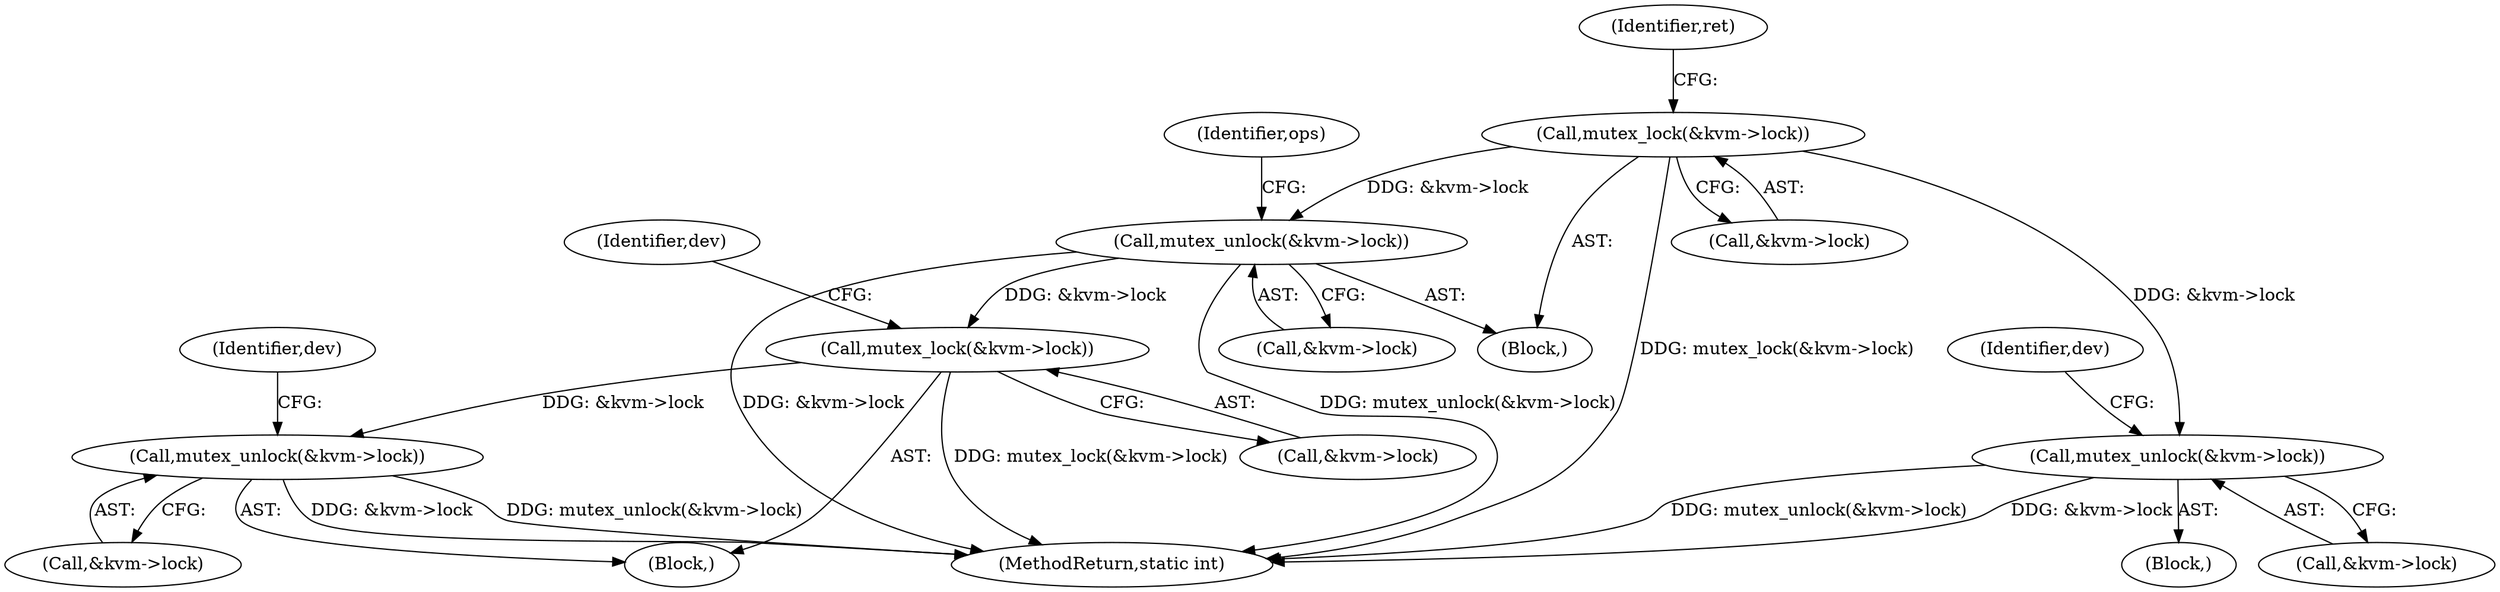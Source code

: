 digraph "0_linux_a0f1d21c1ccb1da66629627a74059dd7f5ac9c61@API" {
"1000169" [label="(Call,mutex_lock(&kvm->lock))"];
"1000186" [label="(Call,mutex_unlock(&kvm->lock))"];
"1000204" [label="(Call,mutex_unlock(&kvm->lock))"];
"1000232" [label="(Call,mutex_lock(&kvm->lock))"];
"1000242" [label="(Call,mutex_unlock(&kvm->lock))"];
"1000240" [label="(Identifier,dev)"];
"1000231" [label="(Block,)"];
"1000260" [label="(MethodReturn,static int)"];
"1000186" [label="(Call,mutex_unlock(&kvm->lock))"];
"1000185" [label="(Block,)"];
"1000204" [label="(Call,mutex_unlock(&kvm->lock))"];
"1000192" [label="(Identifier,dev)"];
"1000170" [label="(Call,&kvm->lock)"];
"1000175" [label="(Identifier,ret)"];
"1000205" [label="(Call,&kvm->lock)"];
"1000211" [label="(Identifier,ops)"];
"1000232" [label="(Call,mutex_lock(&kvm->lock))"];
"1000242" [label="(Call,mutex_unlock(&kvm->lock))"];
"1000248" [label="(Identifier,dev)"];
"1000233" [label="(Call,&kvm->lock)"];
"1000243" [label="(Call,&kvm->lock)"];
"1000103" [label="(Block,)"];
"1000187" [label="(Call,&kvm->lock)"];
"1000169" [label="(Call,mutex_lock(&kvm->lock))"];
"1000169" -> "1000103"  [label="AST: "];
"1000169" -> "1000170"  [label="CFG: "];
"1000170" -> "1000169"  [label="AST: "];
"1000175" -> "1000169"  [label="CFG: "];
"1000169" -> "1000260"  [label="DDG: mutex_lock(&kvm->lock)"];
"1000169" -> "1000186"  [label="DDG: &kvm->lock"];
"1000169" -> "1000204"  [label="DDG: &kvm->lock"];
"1000186" -> "1000185"  [label="AST: "];
"1000186" -> "1000187"  [label="CFG: "];
"1000187" -> "1000186"  [label="AST: "];
"1000192" -> "1000186"  [label="CFG: "];
"1000186" -> "1000260"  [label="DDG: mutex_unlock(&kvm->lock)"];
"1000186" -> "1000260"  [label="DDG: &kvm->lock"];
"1000204" -> "1000103"  [label="AST: "];
"1000204" -> "1000205"  [label="CFG: "];
"1000205" -> "1000204"  [label="AST: "];
"1000211" -> "1000204"  [label="CFG: "];
"1000204" -> "1000260"  [label="DDG: &kvm->lock"];
"1000204" -> "1000260"  [label="DDG: mutex_unlock(&kvm->lock)"];
"1000204" -> "1000232"  [label="DDG: &kvm->lock"];
"1000232" -> "1000231"  [label="AST: "];
"1000232" -> "1000233"  [label="CFG: "];
"1000233" -> "1000232"  [label="AST: "];
"1000240" -> "1000232"  [label="CFG: "];
"1000232" -> "1000260"  [label="DDG: mutex_lock(&kvm->lock)"];
"1000232" -> "1000242"  [label="DDG: &kvm->lock"];
"1000242" -> "1000231"  [label="AST: "];
"1000242" -> "1000243"  [label="CFG: "];
"1000243" -> "1000242"  [label="AST: "];
"1000248" -> "1000242"  [label="CFG: "];
"1000242" -> "1000260"  [label="DDG: mutex_unlock(&kvm->lock)"];
"1000242" -> "1000260"  [label="DDG: &kvm->lock"];
}
